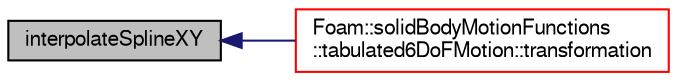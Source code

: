 digraph "interpolateSplineXY"
{
  bgcolor="transparent";
  edge [fontname="FreeSans",fontsize="10",labelfontname="FreeSans",labelfontsize="10"];
  node [fontname="FreeSans",fontsize="10",shape=record];
  rankdir="LR";
  Node109830 [label="interpolateSplineXY",height=0.2,width=0.4,color="black", fillcolor="grey75", style="filled", fontcolor="black"];
  Node109830 -> Node109831 [dir="back",color="midnightblue",fontsize="10",style="solid",fontname="FreeSans"];
  Node109831 [label="Foam::solidBodyMotionFunctions\l::tabulated6DoFMotion::transformation",height=0.2,width=0.4,color="red",URL="$a21414.html#aa399caab3cd107de02ea674d7d25ed72",tooltip="Return the solid-body motion transformation septernion. "];
}
